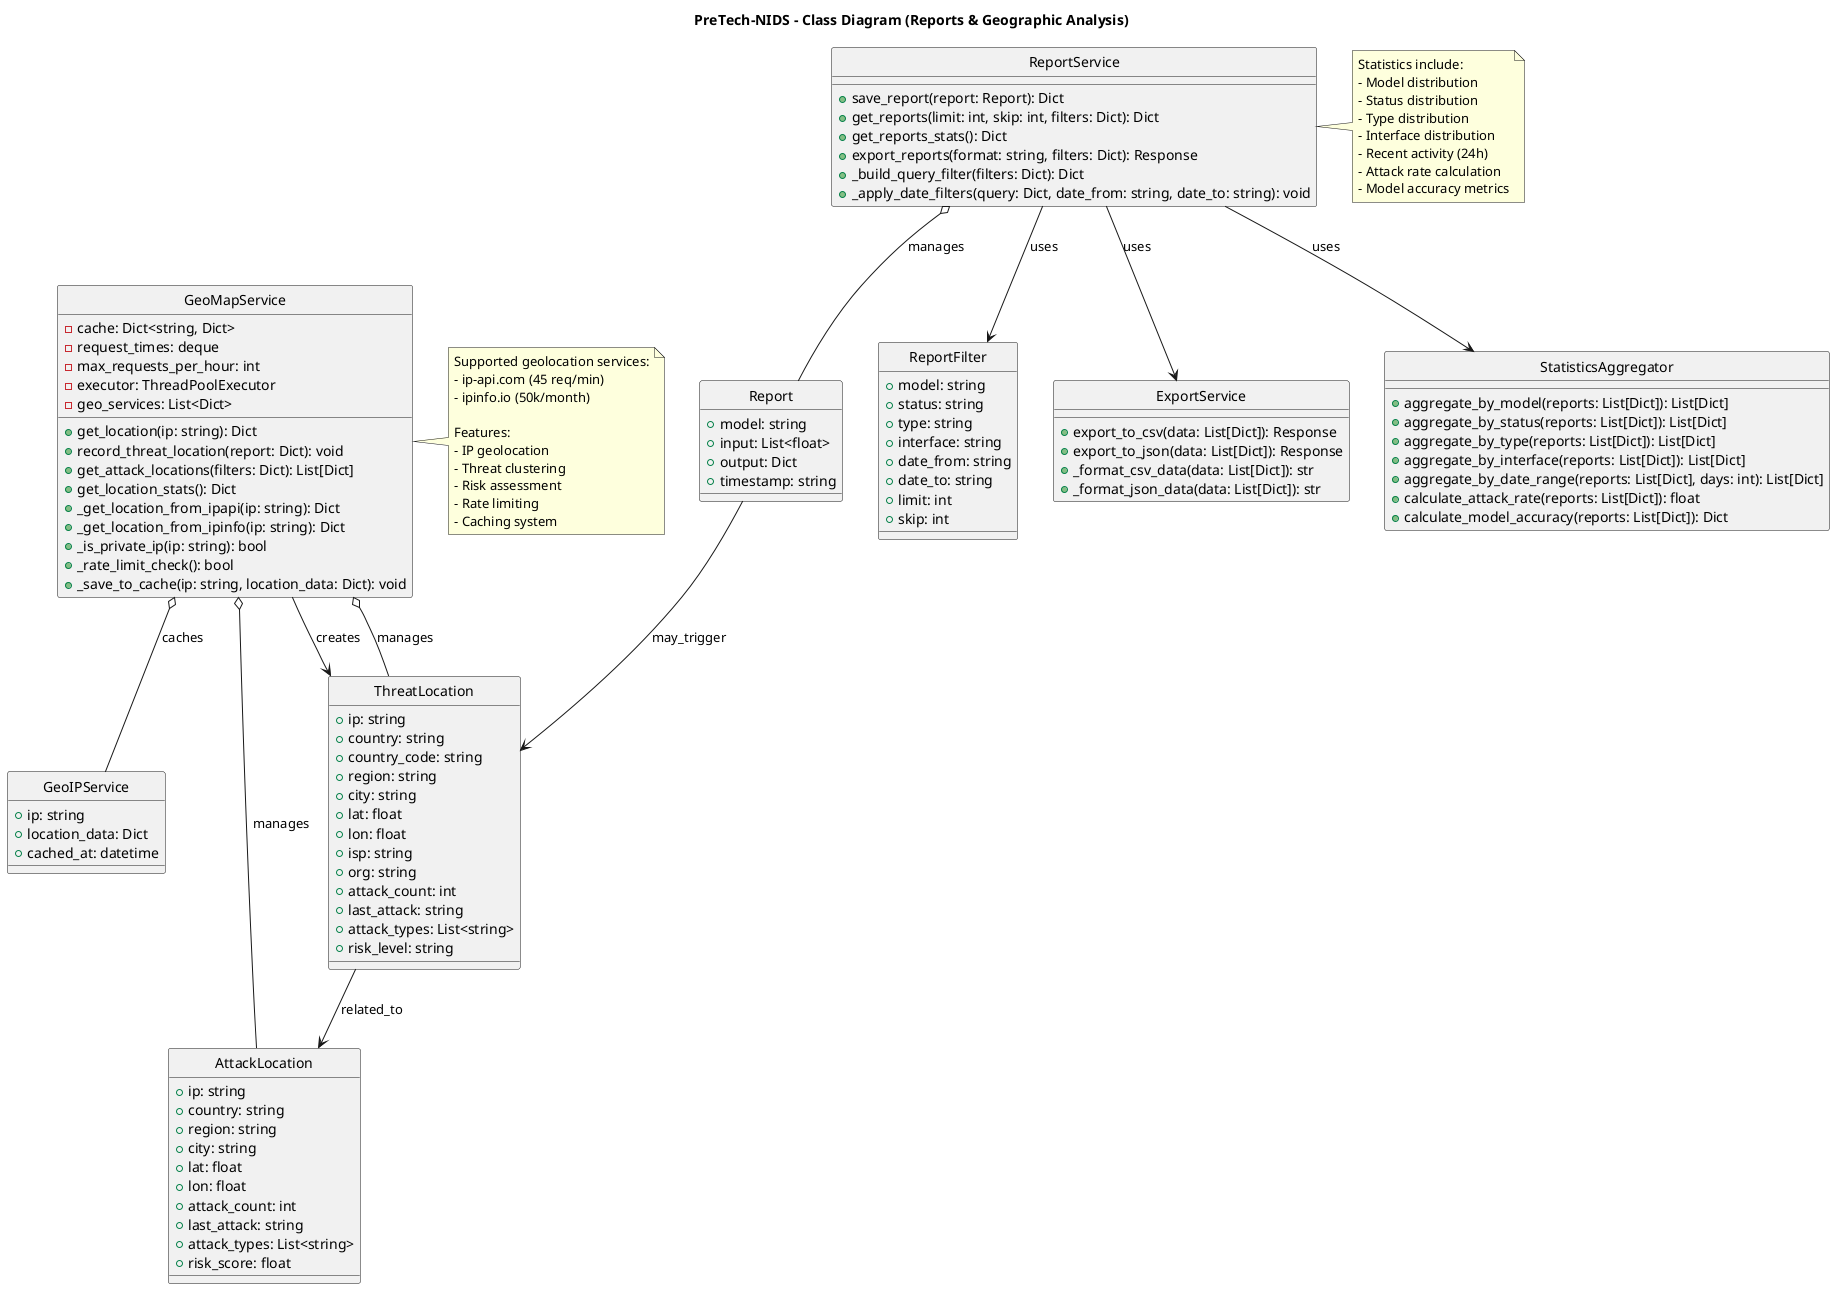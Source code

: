 @startuml
title PreTech-NIDS - Class Diagram (Reports & Geographic Analysis)
hide circle

class Report {
  +model: string
  +input: List<float>
  +output: Dict
  +timestamp: string
}

class ReportService {
  +save_report(report: Report): Dict
  +get_reports(limit: int, skip: int, filters: Dict): Dict
  +get_reports_stats(): Dict
  +export_reports(format: string, filters: Dict): Response
  +_build_query_filter(filters: Dict): Dict
  +_apply_date_filters(query: Dict, date_from: string, date_to: string): void
}

class GeoMapService {
  -cache: Dict<string, Dict>
  -request_times: deque
  -max_requests_per_hour: int
  -executor: ThreadPoolExecutor
  -geo_services: List<Dict>
  
  +get_location(ip: string): Dict
  +record_threat_location(report: Dict): void
  +get_attack_locations(filters: Dict): List[Dict]
  +get_location_stats(): Dict
  +_get_location_from_ipapi(ip: string): Dict
  +_get_location_from_ipinfo(ip: string): Dict
  +_is_private_ip(ip: string): bool
  +_rate_limit_check(): bool
  +_save_to_cache(ip: string, location_data: Dict): void
}

class ThreatLocation {
  +ip: string
  +country: string
  +country_code: string
  +region: string
  +city: string
  +lat: float
  +lon: float
  +isp: string
  +org: string
  +attack_count: int
  +last_attack: string
  +attack_types: List<string>
  +risk_level: string
}

class GeoIPService {
  +ip: string
  +location_data: Dict
  +cached_at: datetime
}

class AttackLocation {
  +ip: string
  +country: string
  +region: string
  +city: string
  +lat: float
  +lon: float
  +attack_count: int
  +last_attack: string
  +attack_types: List<string>
  +risk_score: float
}

class ReportFilter {
  +model: string
  +status: string
  +type: string
  +interface: string
  +date_from: string
  +date_to: string
  +limit: int
  +skip: int
}

class ExportService {
  +export_to_csv(data: List[Dict]): Response
  +export_to_json(data: List[Dict]): Response
  +_format_csv_data(data: List[Dict]): str
  +_format_json_data(data: List[Dict]): str
}

class StatisticsAggregator {
  +aggregate_by_model(reports: List[Dict]): List[Dict]
  +aggregate_by_status(reports: List[Dict]): List[Dict]
  +aggregate_by_type(reports: List[Dict]): List[Dict]
  +aggregate_by_interface(reports: List[Dict]): List[Dict]
  +aggregate_by_date_range(reports: List[Dict], days: int): List[Dict]
  +calculate_attack_rate(reports: List[Dict]): float
  +calculate_model_accuracy(reports: List[Dict]): Dict
}

' Relationships
ReportService o-- Report : manages
ReportService --> ReportFilter : uses
ReportService --> ExportService : uses
ReportService --> StatisticsAggregator : uses

GeoMapService o-- ThreatLocation : manages
GeoMapService o-- AttackLocation : manages
GeoMapService o-- GeoIPService : caches
GeoMapService --> ThreatLocation : creates

ThreatLocation --> AttackLocation : related_to
Report --> ThreatLocation : may_trigger

' Geographic services
note right of GeoMapService
  Supported geolocation services:
  - ip-api.com (45 req/min)
  - ipinfo.io (50k/month)
  
  Features:
  - IP geolocation
  - Threat clustering
  - Risk assessment
  - Rate limiting
  - Caching system
end note

' Report statistics
note right of ReportService
  Statistics include:
  - Model distribution
  - Status distribution
  - Type distribution
  - Interface distribution
  - Recent activity (24h)
  - Attack rate calculation
  - Model accuracy metrics
end note

@enduml


